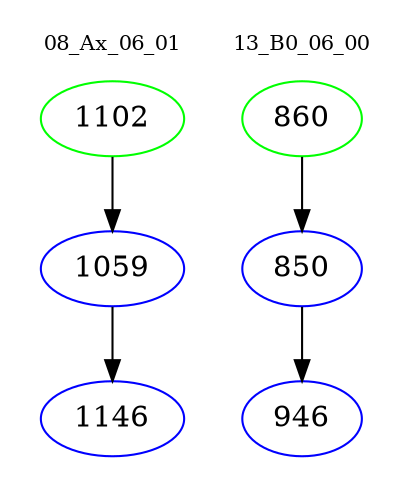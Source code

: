 digraph{
subgraph cluster_0 {
color = white
label = "08_Ax_06_01";
fontsize=10;
T0_1102 [label="1102", color="green"]
T0_1102 -> T0_1059 [color="black"]
T0_1059 [label="1059", color="blue"]
T0_1059 -> T0_1146 [color="black"]
T0_1146 [label="1146", color="blue"]
}
subgraph cluster_1 {
color = white
label = "13_B0_06_00";
fontsize=10;
T1_860 [label="860", color="green"]
T1_860 -> T1_850 [color="black"]
T1_850 [label="850", color="blue"]
T1_850 -> T1_946 [color="black"]
T1_946 [label="946", color="blue"]
}
}
